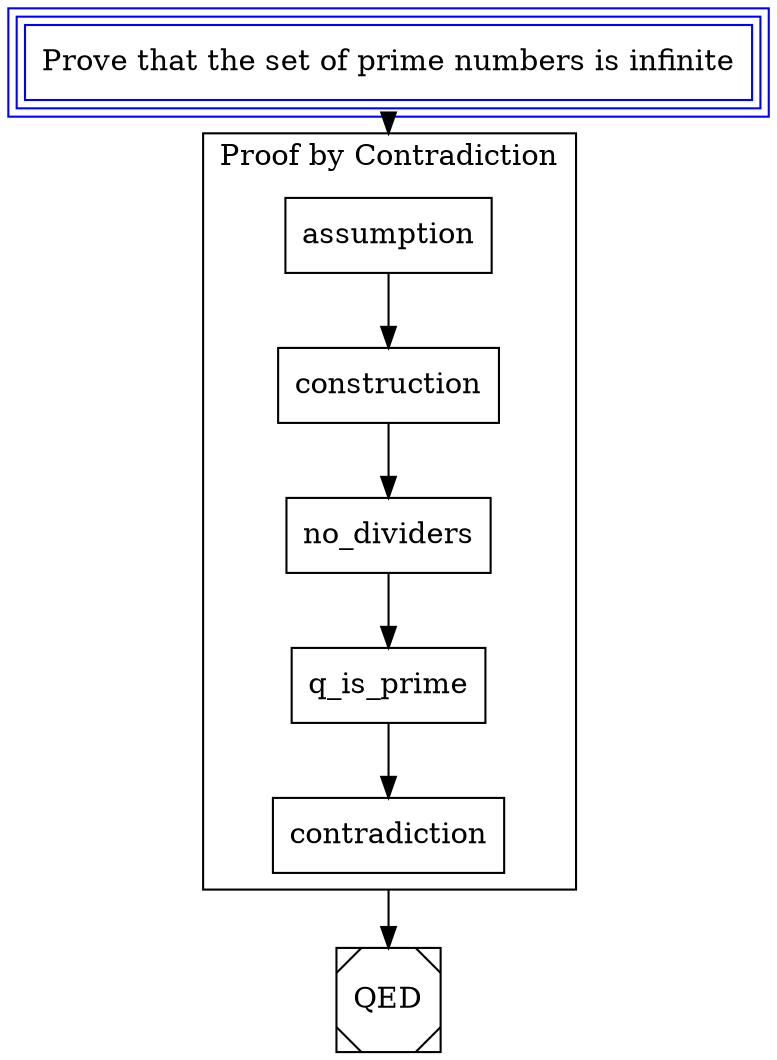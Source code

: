 digraph Proof {
	compound=true;
	subgraph cluster0 { 
		label="Proof by Contradiction";
		assumption [shape=box,texlbl="\mbox{The set of primes can be written as $\{p_1<p_2<\ldots<p_n\}$ for some $n<\infty$}"];
		construction [shape=box,texlbl="\mbox{Define $q=\prod_{i=1}^n p_i+1$}"]
		no_dividers [shape=box,texlbl="\mbox{The remaineder from dividing $q$ by $p_i$ (for any $1\leq i \leq n$) is 1}"]
		q_is_prime [shape=box,texlbl="\mbox{$q$ has no prime dividers, therefor $q$ is prime}"]
		contradiction [shape=box,texlbl="\mbox{There is a prime outside the set $\{p_1,p_2,\ldots,p_n\}$}"];
		assumption -> construction;
		construction -> no_dividers;
		no_dividers -> q_is_prime;
		q_is_prime -> contradiction;
	}
	goal [shape=box,peripheries=3,color=blue,label="Prove that the set of prime numbers is infinite"];
	
	QED [shape=Msquare];
	goal -> assumption [lhead=cluster0];
	contradiction -> QED [ltail=cluster0];
}
